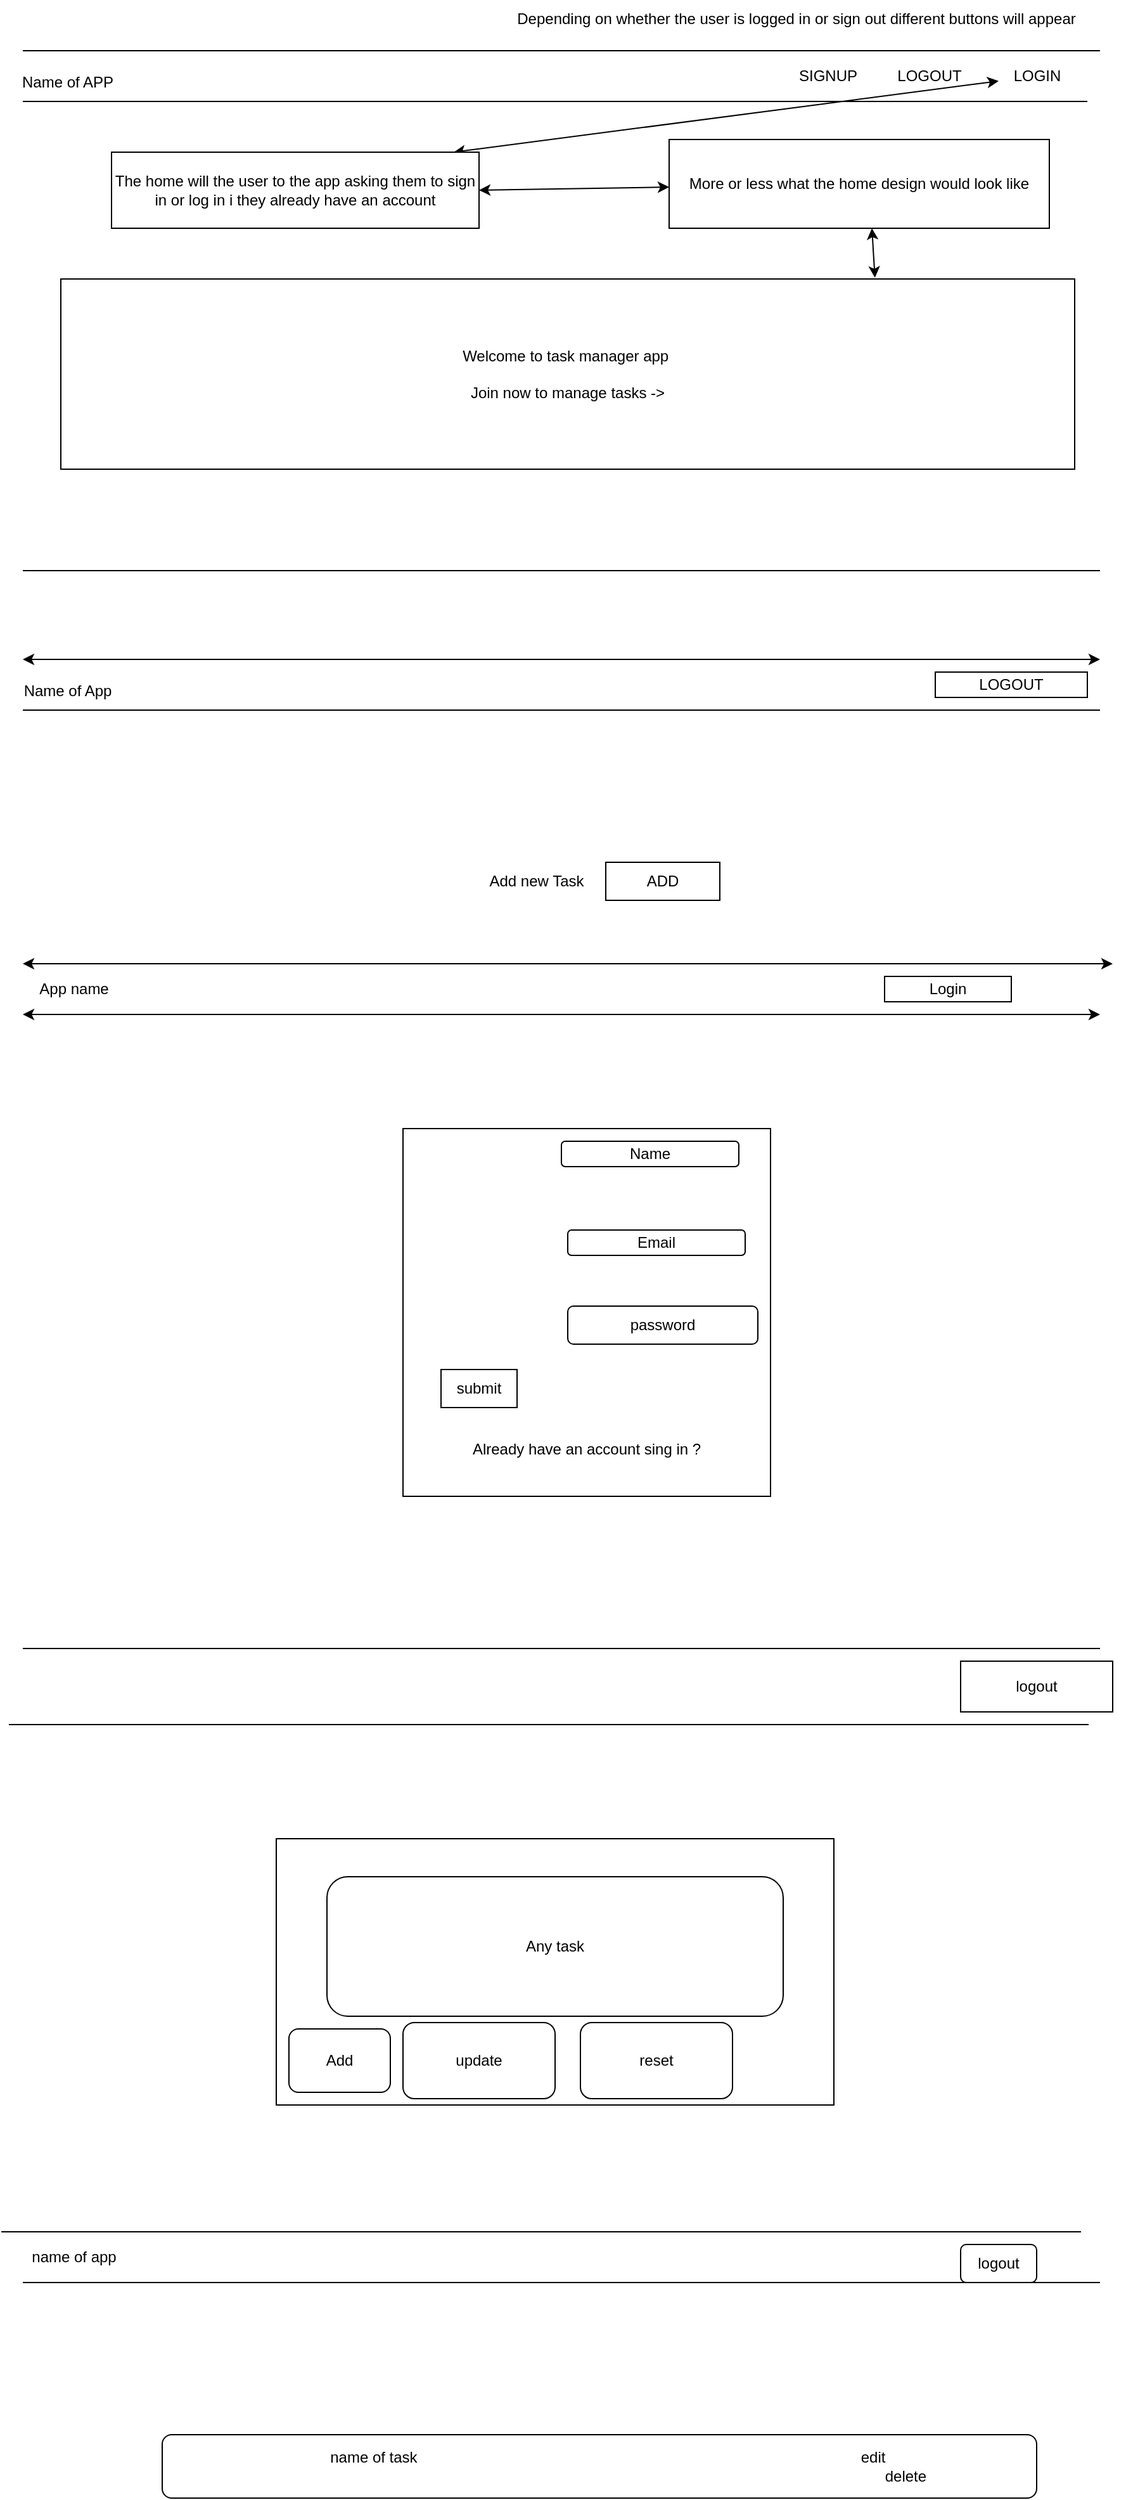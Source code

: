 <mxfile version="20.8.20" type="device"><diagram name="Page-1" id="uMY3915DyGzBniQpB6JR"><mxGraphModel dx="1730" dy="484" grid="1" gridSize="10" guides="1" tooltips="1" connect="1" arrows="1" fold="1" page="1" pageScale="1" pageWidth="850" pageHeight="1100" math="0" shadow="0"><root><mxCell id="0"/><mxCell id="1" parent="0"/><mxCell id="HzxQnicTJGAppNqbTAkV-1" value="" style="endArrow=none;html=1;rounded=0;" edge="1" parent="1"><mxGeometry width="50" height="50" relative="1" as="geometry"><mxPoint y="120" as="sourcePoint"/><mxPoint x="840" y="120" as="targetPoint"/></mxGeometry></mxCell><mxCell id="HzxQnicTJGAppNqbTAkV-2" value="" style="endArrow=none;html=1;rounded=0;" edge="1" parent="1"><mxGeometry width="50" height="50" relative="1" as="geometry"><mxPoint y="80" as="sourcePoint"/><mxPoint x="850" y="80" as="targetPoint"/></mxGeometry></mxCell><mxCell id="HzxQnicTJGAppNqbTAkV-3" value="Name of APP" style="text;html=1;align=center;verticalAlign=middle;resizable=0;points=[];autosize=1;strokeColor=none;fillColor=none;" vertex="1" parent="1"><mxGeometry x="-15" y="90" width="100" height="30" as="geometry"/></mxCell><mxCell id="HzxQnicTJGAppNqbTAkV-5" value="LOGIN" style="text;html=1;align=center;verticalAlign=middle;resizable=0;points=[];autosize=1;strokeColor=none;fillColor=none;" vertex="1" parent="1"><mxGeometry x="770" y="85" width="60" height="30" as="geometry"/></mxCell><mxCell id="HzxQnicTJGAppNqbTAkV-6" value="LOGOUT" style="text;html=1;align=center;verticalAlign=middle;resizable=0;points=[];autosize=1;strokeColor=none;fillColor=none;" vertex="1" parent="1"><mxGeometry x="680" y="85" width="70" height="30" as="geometry"/></mxCell><mxCell id="HzxQnicTJGAppNqbTAkV-8" value="SIGNUP" style="text;html=1;align=center;verticalAlign=middle;resizable=0;points=[];autosize=1;strokeColor=none;fillColor=none;" vertex="1" parent="1"><mxGeometry x="600" y="85" width="70" height="30" as="geometry"/></mxCell><mxCell id="HzxQnicTJGAppNqbTAkV-9" value="Depending on whether the user is logged in or sign out different buttons will appear&lt;br&gt;" style="text;html=1;align=center;verticalAlign=middle;resizable=0;points=[];autosize=1;strokeColor=none;fillColor=none;" vertex="1" parent="1"><mxGeometry x="380" y="40" width="460" height="30" as="geometry"/></mxCell><mxCell id="HzxQnicTJGAppNqbTAkV-11" value="" style="endArrow=classic;startArrow=classic;html=1;rounded=0;" edge="1" parent="1" target="HzxQnicTJGAppNqbTAkV-5"><mxGeometry width="50" height="50" relative="1" as="geometry"><mxPoint x="340" y="160" as="sourcePoint"/><mxPoint x="790" y="120" as="targetPoint"/></mxGeometry></mxCell><mxCell id="HzxQnicTJGAppNqbTAkV-12" value="The home will the user to the app asking them to sign in or log in i they already have an account" style="rounded=0;whiteSpace=wrap;html=1;" vertex="1" parent="1"><mxGeometry x="70" y="160" width="290" height="60" as="geometry"/></mxCell><mxCell id="HzxQnicTJGAppNqbTAkV-13" value="Welcome to task manager app&amp;nbsp;&lt;br&gt;&lt;br&gt;Join now to manage tasks -&amp;gt;" style="rounded=0;whiteSpace=wrap;html=1;" vertex="1" parent="1"><mxGeometry x="30" y="260" width="800" height="150" as="geometry"/></mxCell><mxCell id="HzxQnicTJGAppNqbTAkV-14" value="" style="endArrow=classic;startArrow=classic;html=1;rounded=0;exitX=1;exitY=0.5;exitDx=0;exitDy=0;" edge="1" parent="1" source="HzxQnicTJGAppNqbTAkV-12" target="HzxQnicTJGAppNqbTAkV-15"><mxGeometry width="50" height="50" relative="1" as="geometry"><mxPoint x="360" y="210" as="sourcePoint"/><mxPoint x="570" y="210" as="targetPoint"/></mxGeometry></mxCell><mxCell id="HzxQnicTJGAppNqbTAkV-15" value="More or less what the home design would look like" style="rounded=0;whiteSpace=wrap;html=1;" vertex="1" parent="1"><mxGeometry x="510" y="150" width="300" height="70" as="geometry"/></mxCell><mxCell id="HzxQnicTJGAppNqbTAkV-16" value="" style="endArrow=classic;startArrow=classic;html=1;rounded=0;exitX=0.803;exitY=-0.007;exitDx=0;exitDy=0;exitPerimeter=0;" edge="1" parent="1" source="HzxQnicTJGAppNqbTAkV-13"><mxGeometry width="50" height="50" relative="1" as="geometry"><mxPoint x="620" y="270" as="sourcePoint"/><mxPoint x="670" y="220" as="targetPoint"/></mxGeometry></mxCell><mxCell id="HzxQnicTJGAppNqbTAkV-17" value="" style="endArrow=none;html=1;rounded=0;" edge="1" parent="1"><mxGeometry width="50" height="50" relative="1" as="geometry"><mxPoint y="490" as="sourcePoint"/><mxPoint x="850" y="490" as="targetPoint"/></mxGeometry></mxCell><mxCell id="HzxQnicTJGAppNqbTAkV-18" value="" style="endArrow=classic;startArrow=classic;html=1;rounded=0;" edge="1" parent="1"><mxGeometry width="50" height="50" relative="1" as="geometry"><mxPoint y="560" as="sourcePoint"/><mxPoint x="850" y="560" as="targetPoint"/></mxGeometry></mxCell><mxCell id="HzxQnicTJGAppNqbTAkV-19" value="" style="endArrow=none;html=1;rounded=0;" edge="1" parent="1"><mxGeometry width="50" height="50" relative="1" as="geometry"><mxPoint y="600" as="sourcePoint"/><mxPoint x="850" y="600" as="targetPoint"/></mxGeometry></mxCell><mxCell id="HzxQnicTJGAppNqbTAkV-20" value="Name of App&lt;br&gt;" style="text;html=1;align=center;verticalAlign=middle;resizable=0;points=[];autosize=1;strokeColor=none;fillColor=none;" vertex="1" parent="1"><mxGeometry x="-10" y="570" width="90" height="30" as="geometry"/></mxCell><mxCell id="HzxQnicTJGAppNqbTAkV-21" value="LOGOUT" style="whiteSpace=wrap;html=1;" vertex="1" parent="1"><mxGeometry x="720" y="570" width="120" height="20" as="geometry"/></mxCell><mxCell id="HzxQnicTJGAppNqbTAkV-23" value="ADD" style="whiteSpace=wrap;html=1;" vertex="1" parent="1"><mxGeometry x="460" y="720" width="90" height="30" as="geometry"/></mxCell><mxCell id="HzxQnicTJGAppNqbTAkV-24" value="Add new Task" style="text;html=1;align=center;verticalAlign=middle;resizable=0;points=[];autosize=1;strokeColor=none;fillColor=none;" vertex="1" parent="1"><mxGeometry x="355" y="720" width="100" height="30" as="geometry"/></mxCell><mxCell id="HzxQnicTJGAppNqbTAkV-25" value="" style="endArrow=classic;startArrow=classic;html=1;rounded=0;" edge="1" parent="1"><mxGeometry width="50" height="50" relative="1" as="geometry"><mxPoint y="800" as="sourcePoint"/><mxPoint x="860" y="800" as="targetPoint"/></mxGeometry></mxCell><mxCell id="HzxQnicTJGAppNqbTAkV-26" value="" style="endArrow=classic;startArrow=classic;html=1;rounded=0;" edge="1" parent="1"><mxGeometry width="50" height="50" relative="1" as="geometry"><mxPoint y="840" as="sourcePoint"/><mxPoint x="850" y="840" as="targetPoint"/></mxGeometry></mxCell><mxCell id="HzxQnicTJGAppNqbTAkV-27" value="Login" style="whiteSpace=wrap;html=1;" vertex="1" parent="1"><mxGeometry x="680" y="810" width="100" height="20" as="geometry"/></mxCell><mxCell id="HzxQnicTJGAppNqbTAkV-28" value="&lt;br&gt;&lt;br&gt;&lt;br&gt;&lt;br&gt;&lt;br&gt;&lt;br&gt;&lt;br&gt;&lt;br&gt;&lt;br&gt;&lt;br&gt;&lt;br&gt;&lt;br&gt;&lt;br&gt;&lt;br&gt;&lt;br&gt;Already have an account sing in ?" style="whiteSpace=wrap;html=1;aspect=fixed;" vertex="1" parent="1"><mxGeometry x="300" y="930" width="290" height="290" as="geometry"/></mxCell><mxCell id="HzxQnicTJGAppNqbTAkV-29" value="Name" style="rounded=1;whiteSpace=wrap;html=1;" vertex="1" parent="1"><mxGeometry x="425" y="940" width="140" height="20" as="geometry"/></mxCell><mxCell id="HzxQnicTJGAppNqbTAkV-30" value="Email" style="rounded=1;whiteSpace=wrap;html=1;" vertex="1" parent="1"><mxGeometry x="430" y="1010" width="140" height="20" as="geometry"/></mxCell><mxCell id="HzxQnicTJGAppNqbTAkV-32" value="password" style="rounded=1;whiteSpace=wrap;html=1;" vertex="1" parent="1"><mxGeometry x="430" y="1070" width="150" height="30" as="geometry"/></mxCell><mxCell id="HzxQnicTJGAppNqbTAkV-34" value="submit" style="rounded=0;whiteSpace=wrap;html=1;" vertex="1" parent="1"><mxGeometry x="330" y="1120" width="60" height="30" as="geometry"/></mxCell><mxCell id="HzxQnicTJGAppNqbTAkV-35" value="App name" style="text;html=1;align=center;verticalAlign=middle;resizable=0;points=[];autosize=1;strokeColor=none;fillColor=none;" vertex="1" parent="1"><mxGeometry y="805" width="80" height="30" as="geometry"/></mxCell><mxCell id="HzxQnicTJGAppNqbTAkV-36" value="" style="endArrow=none;html=1;rounded=0;" edge="1" parent="1"><mxGeometry width="50" height="50" relative="1" as="geometry"><mxPoint y="1340" as="sourcePoint"/><mxPoint x="850" y="1340" as="targetPoint"/></mxGeometry></mxCell><mxCell id="HzxQnicTJGAppNqbTAkV-37" value="" style="endArrow=none;html=1;rounded=0;" edge="1" parent="1"><mxGeometry width="50" height="50" relative="1" as="geometry"><mxPoint x="-11" y="1400" as="sourcePoint"/><mxPoint x="841" y="1400" as="targetPoint"/></mxGeometry></mxCell><mxCell id="HzxQnicTJGAppNqbTAkV-38" value="logout" style="whiteSpace=wrap;html=1;" vertex="1" parent="1"><mxGeometry x="740" y="1350" width="120" height="40" as="geometry"/></mxCell><mxCell id="HzxQnicTJGAppNqbTAkV-40" value="" style="rounded=0;whiteSpace=wrap;html=1;" vertex="1" parent="1"><mxGeometry x="200" y="1490" width="440" height="210" as="geometry"/></mxCell><mxCell id="HzxQnicTJGAppNqbTAkV-41" value="Any task" style="rounded=1;whiteSpace=wrap;html=1;" vertex="1" parent="1"><mxGeometry x="240" y="1520" width="360" height="110" as="geometry"/></mxCell><mxCell id="HzxQnicTJGAppNqbTAkV-42" value="Add" style="rounded=1;whiteSpace=wrap;html=1;" vertex="1" parent="1"><mxGeometry x="210" y="1640" width="80" height="50" as="geometry"/></mxCell><mxCell id="HzxQnicTJGAppNqbTAkV-43" value="update" style="rounded=1;whiteSpace=wrap;html=1;" vertex="1" parent="1"><mxGeometry x="300" y="1635" width="120" height="60" as="geometry"/></mxCell><mxCell id="HzxQnicTJGAppNqbTAkV-44" value="reset" style="rounded=1;whiteSpace=wrap;html=1;" vertex="1" parent="1"><mxGeometry x="440" y="1635" width="120" height="60" as="geometry"/></mxCell><mxCell id="HzxQnicTJGAppNqbTAkV-45" value="" style="endArrow=none;html=1;rounded=0;" edge="1" parent="1"><mxGeometry width="50" height="50" relative="1" as="geometry"><mxPoint x="-17" y="1800" as="sourcePoint"/><mxPoint x="835" y="1800" as="targetPoint"/></mxGeometry></mxCell><mxCell id="HzxQnicTJGAppNqbTAkV-46" value="" style="endArrow=none;html=1;rounded=0;" edge="1" parent="1"><mxGeometry width="50" height="50" relative="1" as="geometry"><mxPoint y="1840" as="sourcePoint"/><mxPoint x="850" y="1840" as="targetPoint"/></mxGeometry></mxCell><mxCell id="HzxQnicTJGAppNqbTAkV-48" value="logout" style="rounded=1;whiteSpace=wrap;html=1;" vertex="1" parent="1"><mxGeometry x="740" y="1810" width="60" height="30" as="geometry"/></mxCell><mxCell id="HzxQnicTJGAppNqbTAkV-49" value="name of app" style="text;html=1;align=center;verticalAlign=middle;resizable=0;points=[];autosize=1;strokeColor=none;fillColor=none;" vertex="1" parent="1"><mxGeometry x="-5" y="1805" width="90" height="30" as="geometry"/></mxCell><mxCell id="HzxQnicTJGAppNqbTAkV-50" value="&amp;nbsp; &amp;nbsp; &amp;nbsp; &amp;nbsp; &amp;nbsp; &amp;nbsp; &amp;nbsp; &amp;nbsp; &amp;nbsp; &amp;nbsp; &amp;nbsp; &amp;nbsp; &amp;nbsp; &amp;nbsp; &amp;nbsp; &amp;nbsp; &amp;nbsp; &amp;nbsp; &amp;nbsp; &amp;nbsp;name of task&amp;nbsp; &amp;nbsp; &amp;nbsp; &amp;nbsp; &amp;nbsp; &amp;nbsp; &amp;nbsp; &amp;nbsp; &amp;nbsp; &amp;nbsp; &amp;nbsp; &amp;nbsp; &amp;nbsp; &amp;nbsp; &amp;nbsp; &amp;nbsp; &amp;nbsp; &amp;nbsp; &amp;nbsp; &amp;nbsp; &amp;nbsp; &amp;nbsp; &amp;nbsp; &amp;nbsp; &amp;nbsp; &amp;nbsp; &amp;nbsp; &amp;nbsp; &amp;nbsp; &amp;nbsp; &amp;nbsp; &amp;nbsp; &amp;nbsp; &amp;nbsp; &amp;nbsp; &amp;nbsp; &amp;nbsp; &amp;nbsp; &amp;nbsp; &amp;nbsp; &amp;nbsp; &amp;nbsp; &amp;nbsp; &amp;nbsp; &amp;nbsp; &amp;nbsp; &amp;nbsp; &amp;nbsp; &amp;nbsp; &amp;nbsp; &amp;nbsp; &amp;nbsp; &amp;nbsp;edit&amp;nbsp; &amp;nbsp; &amp;nbsp; &amp;nbsp; &amp;nbsp; &amp;nbsp; &amp;nbsp; &amp;nbsp; &amp;nbsp; &amp;nbsp; &amp;nbsp; &amp;nbsp; &amp;nbsp; &amp;nbsp; &amp;nbsp; &amp;nbsp; &amp;nbsp; &amp;nbsp; &amp;nbsp; &amp;nbsp; &amp;nbsp; &amp;nbsp; &amp;nbsp; &amp;nbsp; &amp;nbsp; &amp;nbsp; &amp;nbsp; &amp;nbsp; &amp;nbsp; &amp;nbsp; &amp;nbsp; &amp;nbsp; &amp;nbsp; &amp;nbsp; &amp;nbsp; &amp;nbsp; &amp;nbsp; &amp;nbsp; &amp;nbsp; &amp;nbsp; &amp;nbsp; &amp;nbsp; &amp;nbsp; &amp;nbsp; &amp;nbsp; &amp;nbsp; &amp;nbsp; &amp;nbsp; &amp;nbsp; &amp;nbsp; &amp;nbsp; &amp;nbsp; &amp;nbsp; &amp;nbsp; &amp;nbsp; &amp;nbsp; &amp;nbsp; &amp;nbsp; &amp;nbsp; &amp;nbsp; &amp;nbsp; &amp;nbsp; &amp;nbsp; &amp;nbsp; &amp;nbsp; &amp;nbsp; &amp;nbsp; &amp;nbsp; &amp;nbsp; &amp;nbsp; &amp;nbsp; &amp;nbsp; &amp;nbsp; &amp;nbsp; &amp;nbsp; &amp;nbsp; &amp;nbsp; &amp;nbsp; &amp;nbsp; &amp;nbsp; &amp;nbsp; &amp;nbsp; &amp;nbsp; &amp;nbsp; &amp;nbsp; &amp;nbsp; &amp;nbsp; &amp;nbsp; &amp;nbsp; &amp;nbsp; &amp;nbsp;delete" style="rounded=1;whiteSpace=wrap;html=1;" vertex="1" parent="1"><mxGeometry x="110" y="1960" width="690" height="50" as="geometry"/></mxCell></root></mxGraphModel></diagram></mxfile>